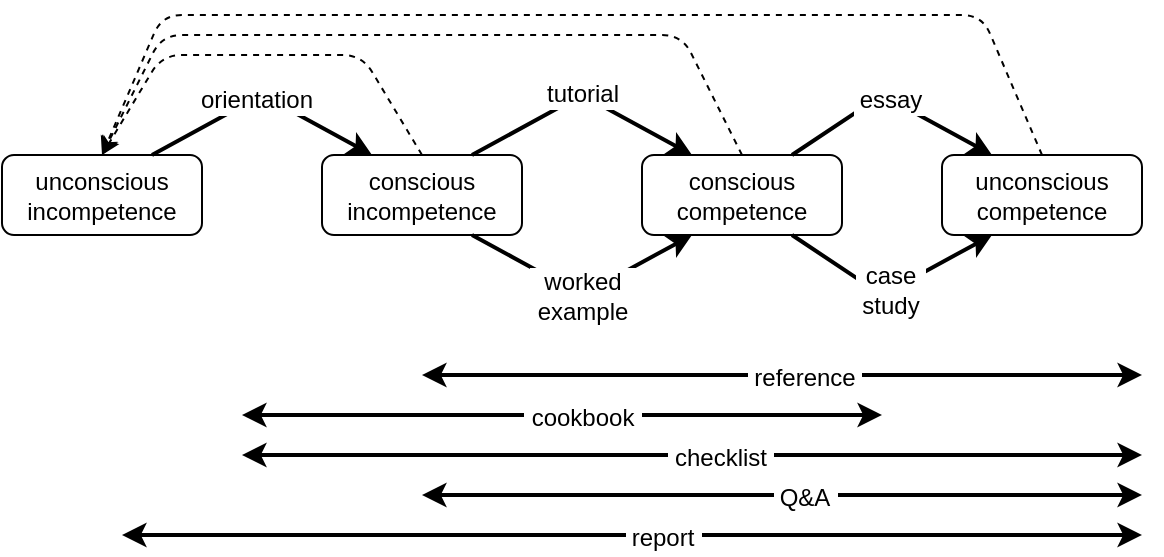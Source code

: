 <mxfile version="10.6.1" type="device"><diagram id="FoLuBU96T1Bi75DxYWTj" name="Page-1"><mxGraphModel dx="918" dy="682" grid="1" gridSize="10" guides="1" tooltips="1" connect="1" arrows="1" fold="1" page="1" pageScale="1" pageWidth="1100" pageHeight="850" math="0" shadow="0"><root><mxCell id="0"/><mxCell id="1" parent="0"/><mxCell id="lUlWz5bhuS1lqRdrJAPM-1" value="unconscious incompetence" style="rounded=1;whiteSpace=wrap;html=1;" parent="1" vertex="1"><mxGeometry x="30" y="89.5" width="100" height="40" as="geometry"/></mxCell><mxCell id="lUlWz5bhuS1lqRdrJAPM-2" value="conscious incompetence" style="rounded=1;whiteSpace=wrap;html=1;" parent="1" vertex="1"><mxGeometry x="190" y="89.5" width="100" height="40" as="geometry"/></mxCell><mxCell id="lUlWz5bhuS1lqRdrJAPM-3" value="conscious competence" style="rounded=1;whiteSpace=wrap;html=1;" parent="1" vertex="1"><mxGeometry x="350" y="89.5" width="100" height="40" as="geometry"/></mxCell><mxCell id="lUlWz5bhuS1lqRdrJAPM-4" value="unconscious competence" style="rounded=1;whiteSpace=wrap;html=1;" parent="1" vertex="1"><mxGeometry x="500" y="89.5" width="100" height="40" as="geometry"/></mxCell><mxCell id="lUlWz5bhuS1lqRdrJAPM-17" value="" style="endArrow=classic;html=1;exitX=0.75;exitY=0;exitDx=0;exitDy=0;entryX=0.25;entryY=0;entryDx=0;entryDy=0;strokeWidth=2;" parent="1" source="lUlWz5bhuS1lqRdrJAPM-1" target="lUlWz5bhuS1lqRdrJAPM-2" edge="1"><mxGeometry width="50" height="50" relative="1" as="geometry"><mxPoint x="30" y="509.5" as="sourcePoint"/><mxPoint x="80" y="459.5" as="targetPoint"/><Array as="points"><mxPoint x="160" y="59.5"/></Array></mxGeometry></mxCell><mxCell id="lUlWz5bhuS1lqRdrJAPM-27" value="&amp;nbsp;orientation&amp;nbsp;" style="text;html=1;resizable=0;points=[];align=center;verticalAlign=middle;labelBackgroundColor=#ffffff;" parent="lUlWz5bhuS1lqRdrJAPM-17" vertex="1" connectable="0"><mxGeometry x="-0.067" relative="1" as="geometry"><mxPoint as="offset"/></mxGeometry></mxCell><mxCell id="lUlWz5bhuS1lqRdrJAPM-18" value="&lt;font style=&quot;font-size: 12px&quot;&gt;&amp;nbsp;tutorial&amp;nbsp;&lt;/font&gt;" style="endArrow=classic;html=1;exitX=0.75;exitY=0;exitDx=0;exitDy=0;entryX=0.25;entryY=0;entryDx=0;entryDy=0;strokeWidth=2;" parent="1" source="lUlWz5bhuS1lqRdrJAPM-2" target="lUlWz5bhuS1lqRdrJAPM-3" edge="1"><mxGeometry width="50" height="50" relative="1" as="geometry"><mxPoint x="95" y="139.5" as="sourcePoint"/><mxPoint x="95" y="199.5" as="targetPoint"/><Array as="points"><mxPoint x="320" y="59.5"/></Array></mxGeometry></mxCell><mxCell id="lUlWz5bhuS1lqRdrJAPM-36" value="" style="endArrow=classic;startArrow=classic;html=1;strokeWidth=2;" parent="1" edge="1"><mxGeometry width="50" height="50" relative="1" as="geometry"><mxPoint x="240" y="199.5" as="sourcePoint"/><mxPoint x="600" y="199.5" as="targetPoint"/></mxGeometry></mxCell><mxCell id="lUlWz5bhuS1lqRdrJAPM-37" value="&amp;nbsp;reference&amp;nbsp;" style="text;html=1;resizable=0;points=[];align=center;verticalAlign=middle;labelBackgroundColor=#ffffff;" parent="lUlWz5bhuS1lqRdrJAPM-36" vertex="1" connectable="0"><mxGeometry x="0.059" y="-1" relative="1" as="geometry"><mxPoint as="offset"/></mxGeometry></mxCell><mxCell id="lUlWz5bhuS1lqRdrJAPM-38" value="" style="endArrow=classic;startArrow=classic;html=1;strokeWidth=2;" parent="1" edge="1"><mxGeometry width="50" height="50" relative="1" as="geometry"><mxPoint x="150" y="219.5" as="sourcePoint"/><mxPoint x="470" y="219.5" as="targetPoint"/></mxGeometry></mxCell><mxCell id="lUlWz5bhuS1lqRdrJAPM-39" value="&amp;nbsp;cookbook&amp;nbsp;" style="text;html=1;resizable=0;points=[];align=center;verticalAlign=middle;labelBackgroundColor=#ffffff;" parent="lUlWz5bhuS1lqRdrJAPM-38" vertex="1" connectable="0"><mxGeometry x="0.059" y="-1" relative="1" as="geometry"><mxPoint as="offset"/></mxGeometry></mxCell><mxCell id="lUlWz5bhuS1lqRdrJAPM-40" value="" style="endArrow=classic;startArrow=classic;html=1;strokeWidth=2;" parent="1" edge="1"><mxGeometry width="50" height="50" relative="1" as="geometry"><mxPoint x="240" y="259.5" as="sourcePoint"/><mxPoint x="600" y="259.5" as="targetPoint"/></mxGeometry></mxCell><mxCell id="lUlWz5bhuS1lqRdrJAPM-41" value="&amp;nbsp;Q&amp;amp;A&amp;nbsp;" style="text;html=1;resizable=0;points=[];align=center;verticalAlign=middle;labelBackgroundColor=#ffffff;" parent="lUlWz5bhuS1lqRdrJAPM-40" vertex="1" connectable="0"><mxGeometry x="0.059" y="-1" relative="1" as="geometry"><mxPoint as="offset"/></mxGeometry></mxCell><mxCell id="fZ8EyGc3nyRiAq0WAOrh-1" value="&lt;span style=&quot;font-size: 12px&quot;&gt;&amp;nbsp;essay&amp;nbsp;&lt;/span&gt;&lt;br&gt;" style="endArrow=classic;html=1;entryX=0.25;entryY=0;entryDx=0;entryDy=0;exitX=0.75;exitY=0;exitDx=0;exitDy=0;strokeWidth=2;" parent="1" source="lUlWz5bhuS1lqRdrJAPM-3" target="lUlWz5bhuS1lqRdrJAPM-4" edge="1"><mxGeometry width="50" height="50" relative="1" as="geometry"><mxPoint x="30" y="269.5" as="sourcePoint"/><mxPoint x="80" y="219.5" as="targetPoint"/><Array as="points"><mxPoint x="470" y="59.5"/></Array></mxGeometry></mxCell><mxCell id="fZ8EyGc3nyRiAq0WAOrh-3" value="" style="endArrow=classic;startArrow=classic;html=1;strokeWidth=2;" parent="1" edge="1"><mxGeometry width="50" height="50" relative="1" as="geometry"><mxPoint x="150" y="239.5" as="sourcePoint"/><mxPoint x="600" y="239.5" as="targetPoint"/></mxGeometry></mxCell><mxCell id="fZ8EyGc3nyRiAq0WAOrh-4" value="&amp;nbsp;checklist&amp;nbsp;" style="text;html=1;resizable=0;points=[];align=center;verticalAlign=middle;labelBackgroundColor=#ffffff;" parent="fZ8EyGc3nyRiAq0WAOrh-3" vertex="1" connectable="0"><mxGeometry x="0.059" y="-1" relative="1" as="geometry"><mxPoint as="offset"/></mxGeometry></mxCell><mxCell id="qMhJu0kzYVUvD64EzTE1-1" value="" style="endArrow=classic;startArrow=classic;html=1;strokeWidth=2;" parent="1" edge="1"><mxGeometry width="50" height="50" relative="1" as="geometry"><mxPoint x="90" y="279.5" as="sourcePoint"/><mxPoint x="600" y="279.5" as="targetPoint"/></mxGeometry></mxCell><mxCell id="qMhJu0kzYVUvD64EzTE1-2" value="&amp;nbsp;report&amp;nbsp;" style="text;html=1;resizable=0;points=[];align=center;verticalAlign=middle;labelBackgroundColor=#ffffff;" parent="qMhJu0kzYVUvD64EzTE1-1" vertex="1" connectable="0"><mxGeometry x="0.059" y="-1" relative="1" as="geometry"><mxPoint as="offset"/></mxGeometry></mxCell><mxCell id="Kn71_izH1jLUGzWQ4mqT-1" value="&lt;font style=&quot;font-size: 12px&quot;&gt;&amp;nbsp;worked&amp;nbsp;&lt;br&gt;&amp;nbsp;example&amp;nbsp;&lt;/font&gt;&lt;br&gt;" style="endArrow=classic;html=1;exitX=0.75;exitY=1;exitDx=0;exitDy=0;entryX=0.25;entryY=1;entryDx=0;entryDy=0;strokeWidth=2;" edge="1" parent="1" source="lUlWz5bhuS1lqRdrJAPM-2" target="lUlWz5bhuS1lqRdrJAPM-3"><mxGeometry width="50" height="50" relative="1" as="geometry"><mxPoint x="275" y="99.5" as="sourcePoint"/><mxPoint x="380" y="99.5" as="targetPoint"/><Array as="points"><mxPoint x="320" y="159.5"/></Array></mxGeometry></mxCell><mxCell id="Kn71_izH1jLUGzWQ4mqT-2" value="&lt;font style=&quot;font-size: 12px&quot;&gt;&amp;nbsp;case&amp;nbsp;&lt;br&gt;&amp;nbsp;study&amp;nbsp;&lt;/font&gt;&lt;br&gt;" style="endArrow=classic;html=1;entryX=0.25;entryY=1;entryDx=0;entryDy=0;strokeWidth=2;exitX=0.75;exitY=1;exitDx=0;exitDy=0;" edge="1" parent="1" source="lUlWz5bhuS1lqRdrJAPM-3" target="lUlWz5bhuS1lqRdrJAPM-4"><mxGeometry width="50" height="50" relative="1" as="geometry"><mxPoint x="414" y="139.5" as="sourcePoint"/><mxPoint x="535" y="99.5" as="targetPoint"/><Array as="points"><mxPoint x="470" y="159.5"/></Array></mxGeometry></mxCell><mxCell id="Kn71_izH1jLUGzWQ4mqT-7" value="" style="endArrow=classic;html=1;entryX=0.5;entryY=0;entryDx=0;entryDy=0;exitX=0.5;exitY=0;exitDx=0;exitDy=0;dashed=1;" edge="1" parent="1" source="lUlWz5bhuS1lqRdrJAPM-2" target="lUlWz5bhuS1lqRdrJAPM-1"><mxGeometry width="50" height="50" relative="1" as="geometry"><mxPoint x="30" y="359.5" as="sourcePoint"/><mxPoint x="80" y="309.5" as="targetPoint"/><Array as="points"><mxPoint x="210" y="39.5"/><mxPoint x="110" y="39.5"/></Array></mxGeometry></mxCell><mxCell id="Kn71_izH1jLUGzWQ4mqT-8" value="" style="endArrow=classic;html=1;entryX=0.5;entryY=0;entryDx=0;entryDy=0;exitX=0.5;exitY=0;exitDx=0;exitDy=0;dashed=1;" edge="1" parent="1" source="lUlWz5bhuS1lqRdrJAPM-3" target="lUlWz5bhuS1lqRdrJAPM-1"><mxGeometry width="50" height="50" relative="1" as="geometry"><mxPoint x="250" y="99.5" as="sourcePoint"/><mxPoint x="90" y="99.5" as="targetPoint"/><Array as="points"><mxPoint x="370" y="29.5"/><mxPoint x="240" y="29.5"/><mxPoint x="110" y="29.5"/></Array></mxGeometry></mxCell><mxCell id="Kn71_izH1jLUGzWQ4mqT-9" value="" style="endArrow=classic;html=1;entryX=0.5;entryY=0;entryDx=0;entryDy=0;exitX=0.5;exitY=0;exitDx=0;exitDy=0;dashed=1;" edge="1" parent="1" source="lUlWz5bhuS1lqRdrJAPM-4" target="lUlWz5bhuS1lqRdrJAPM-1"><mxGeometry width="50" height="50" relative="1" as="geometry"><mxPoint x="410" y="99.5" as="sourcePoint"/><mxPoint x="90" y="99.5" as="targetPoint"/><Array as="points"><mxPoint x="520" y="19.5"/><mxPoint x="280" y="19.5"/><mxPoint x="110" y="19.5"/></Array></mxGeometry></mxCell></root></mxGraphModel></diagram></mxfile>